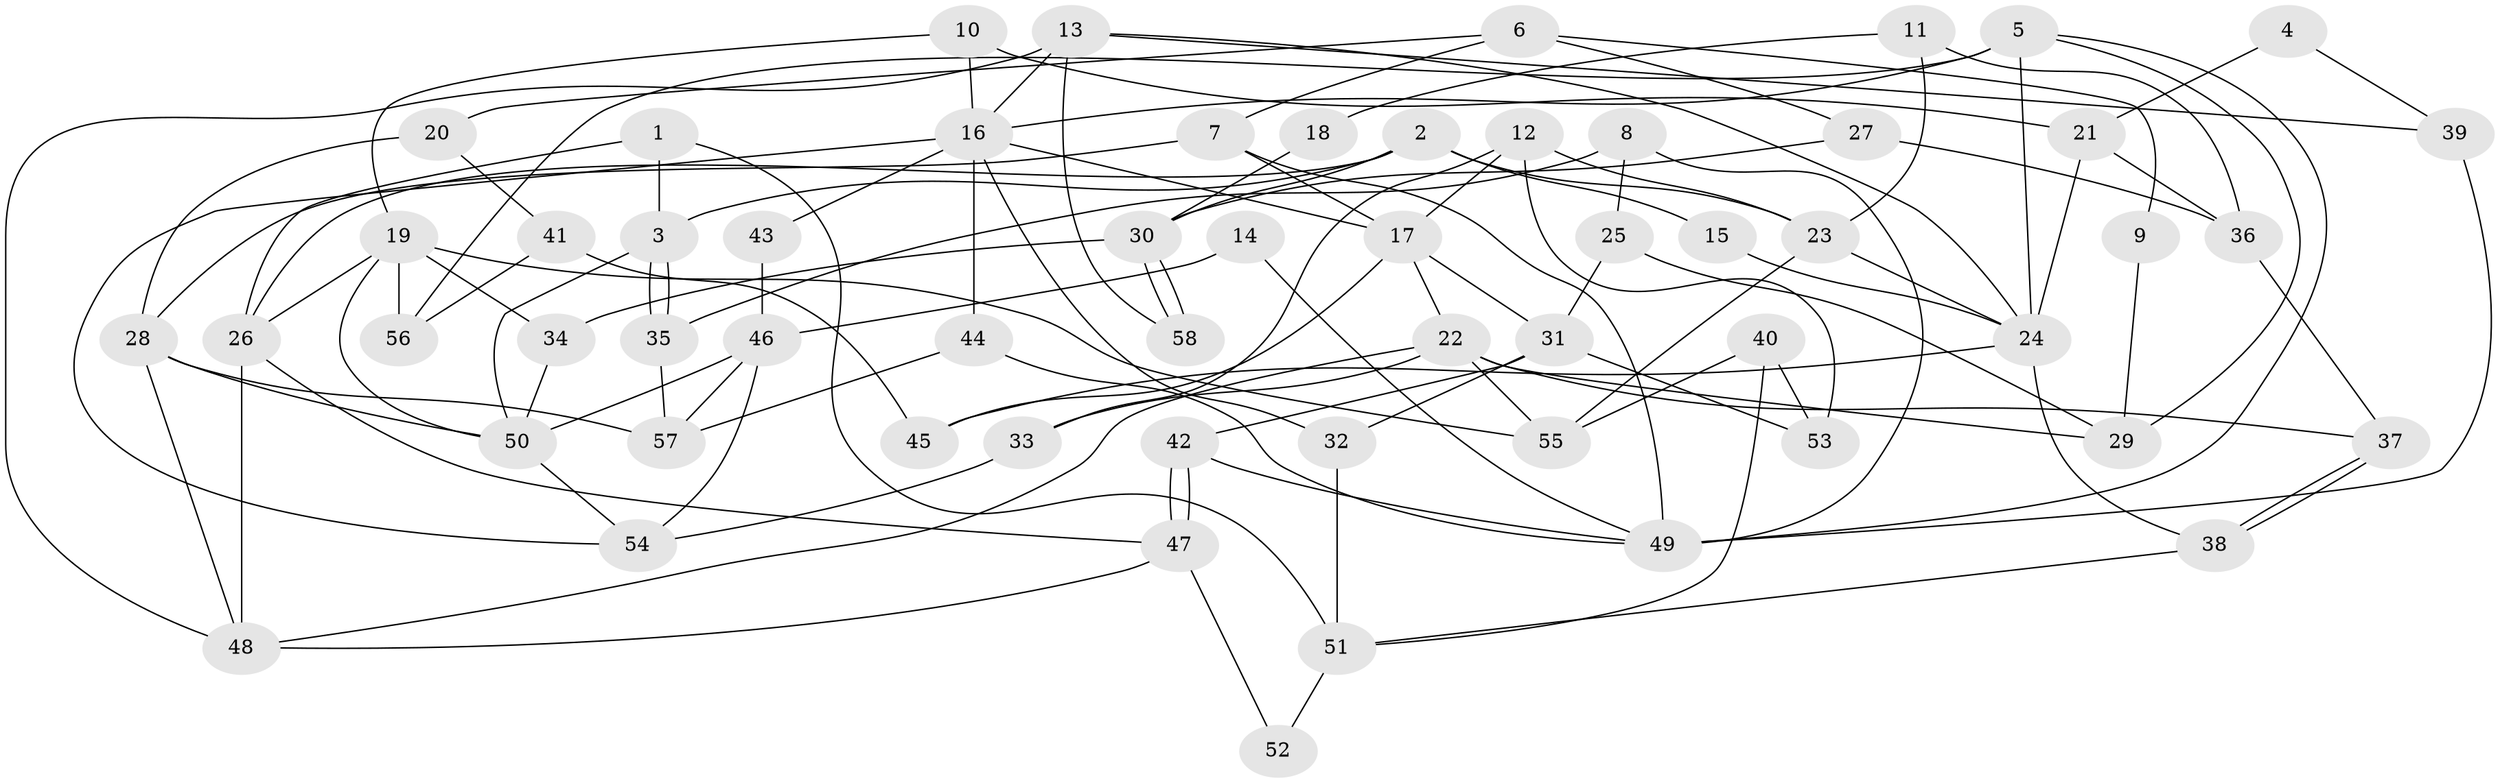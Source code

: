// Generated by graph-tools (version 1.1) at 2025/36/03/09/25 02:36:21]
// undirected, 58 vertices, 116 edges
graph export_dot {
graph [start="1"]
  node [color=gray90,style=filled];
  1;
  2;
  3;
  4;
  5;
  6;
  7;
  8;
  9;
  10;
  11;
  12;
  13;
  14;
  15;
  16;
  17;
  18;
  19;
  20;
  21;
  22;
  23;
  24;
  25;
  26;
  27;
  28;
  29;
  30;
  31;
  32;
  33;
  34;
  35;
  36;
  37;
  38;
  39;
  40;
  41;
  42;
  43;
  44;
  45;
  46;
  47;
  48;
  49;
  50;
  51;
  52;
  53;
  54;
  55;
  56;
  57;
  58;
  1 -- 3;
  1 -- 51;
  1 -- 26;
  2 -- 26;
  2 -- 3;
  2 -- 15;
  2 -- 23;
  2 -- 30;
  3 -- 35;
  3 -- 35;
  3 -- 50;
  4 -- 21;
  4 -- 39;
  5 -- 49;
  5 -- 24;
  5 -- 16;
  5 -- 29;
  5 -- 56;
  6 -- 27;
  6 -- 7;
  6 -- 9;
  6 -- 20;
  7 -- 28;
  7 -- 17;
  7 -- 49;
  8 -- 35;
  8 -- 49;
  8 -- 25;
  9 -- 29;
  10 -- 16;
  10 -- 19;
  10 -- 21;
  11 -- 23;
  11 -- 36;
  11 -- 18;
  12 -- 17;
  12 -- 23;
  12 -- 33;
  12 -- 53;
  13 -- 16;
  13 -- 24;
  13 -- 39;
  13 -- 48;
  13 -- 58;
  14 -- 46;
  14 -- 49;
  15 -- 24;
  16 -- 54;
  16 -- 17;
  16 -- 32;
  16 -- 43;
  16 -- 44;
  17 -- 45;
  17 -- 22;
  17 -- 31;
  18 -- 30;
  19 -- 26;
  19 -- 50;
  19 -- 34;
  19 -- 55;
  19 -- 56;
  20 -- 28;
  20 -- 41;
  21 -- 24;
  21 -- 36;
  22 -- 48;
  22 -- 29;
  22 -- 33;
  22 -- 37;
  22 -- 55;
  23 -- 55;
  23 -- 24;
  24 -- 38;
  24 -- 45;
  25 -- 29;
  25 -- 31;
  26 -- 48;
  26 -- 47;
  27 -- 30;
  27 -- 36;
  28 -- 50;
  28 -- 48;
  28 -- 57;
  30 -- 58;
  30 -- 58;
  30 -- 34;
  31 -- 32;
  31 -- 42;
  31 -- 53;
  32 -- 51;
  33 -- 54;
  34 -- 50;
  35 -- 57;
  36 -- 37;
  37 -- 38;
  37 -- 38;
  38 -- 51;
  39 -- 49;
  40 -- 53;
  40 -- 55;
  40 -- 51;
  41 -- 56;
  41 -- 45;
  42 -- 47;
  42 -- 47;
  42 -- 49;
  43 -- 46;
  44 -- 49;
  44 -- 57;
  46 -- 57;
  46 -- 54;
  46 -- 50;
  47 -- 48;
  47 -- 52;
  50 -- 54;
  51 -- 52;
}
